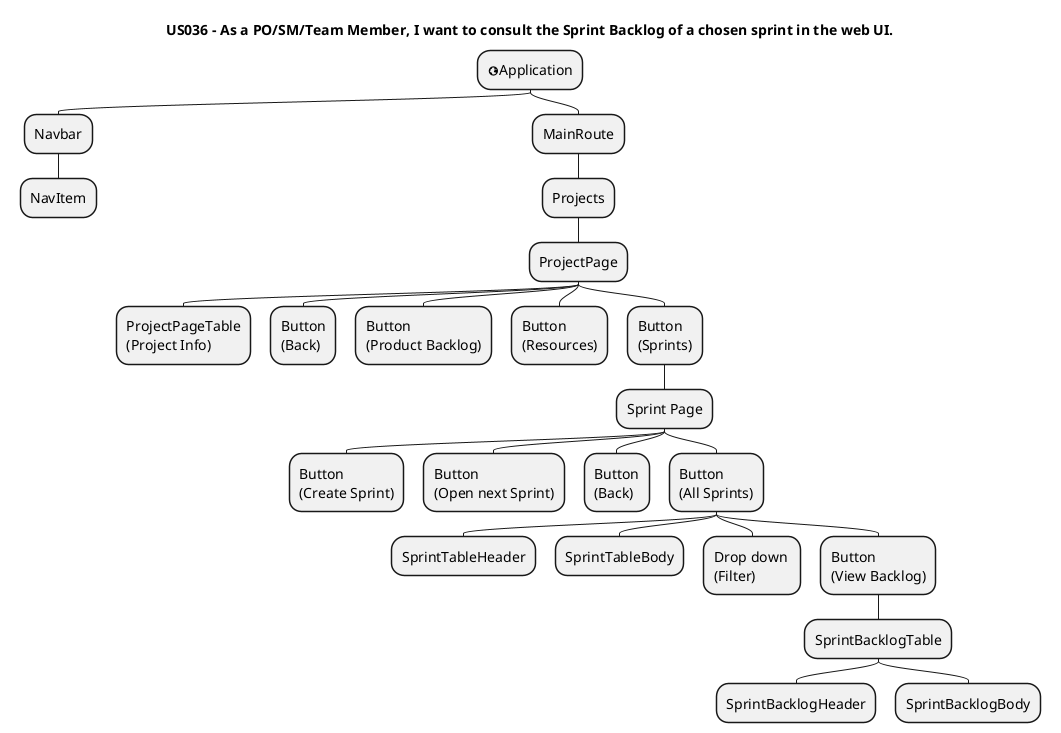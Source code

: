@startmindmap
'https://plantuml.com/mindmap-diagram

title US036 - As a PO/SM/Team Member, I want to consult the Sprint Backlog of a chosen sprint in the web UI.
top to bottom direction

* <&globe>Application
** Navbar
*** NavItem
** MainRoute
*** Projects
**** ProjectPage
***** ProjectPageTable\n(Project Info)
***** Button\n(Back)
***** Button\n(Product Backlog)
***** Button\n(Resources)
***** Button \n(Sprints)
****** Sprint Page
******* Button\n(Create Sprint)
******* Button\n(Open next Sprint)
******* Button\n(Back)
******* Button\n(All Sprints)
******** SprintTableHeader
******** SprintTableBody
******** Drop down \n(Filter)
******** Button \n(View Backlog)
********* SprintBacklogTable
********** SprintBacklogHeader
********** SprintBacklogBody


@endmindmap